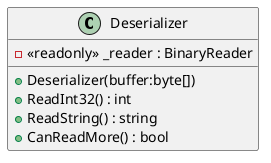 @startuml
class Deserializer {
    - <<readonly>> _reader : BinaryReader
    + Deserializer(buffer:byte[])
    + ReadInt32() : int
    + ReadString() : string
    + CanReadMore() : bool
}
@enduml
